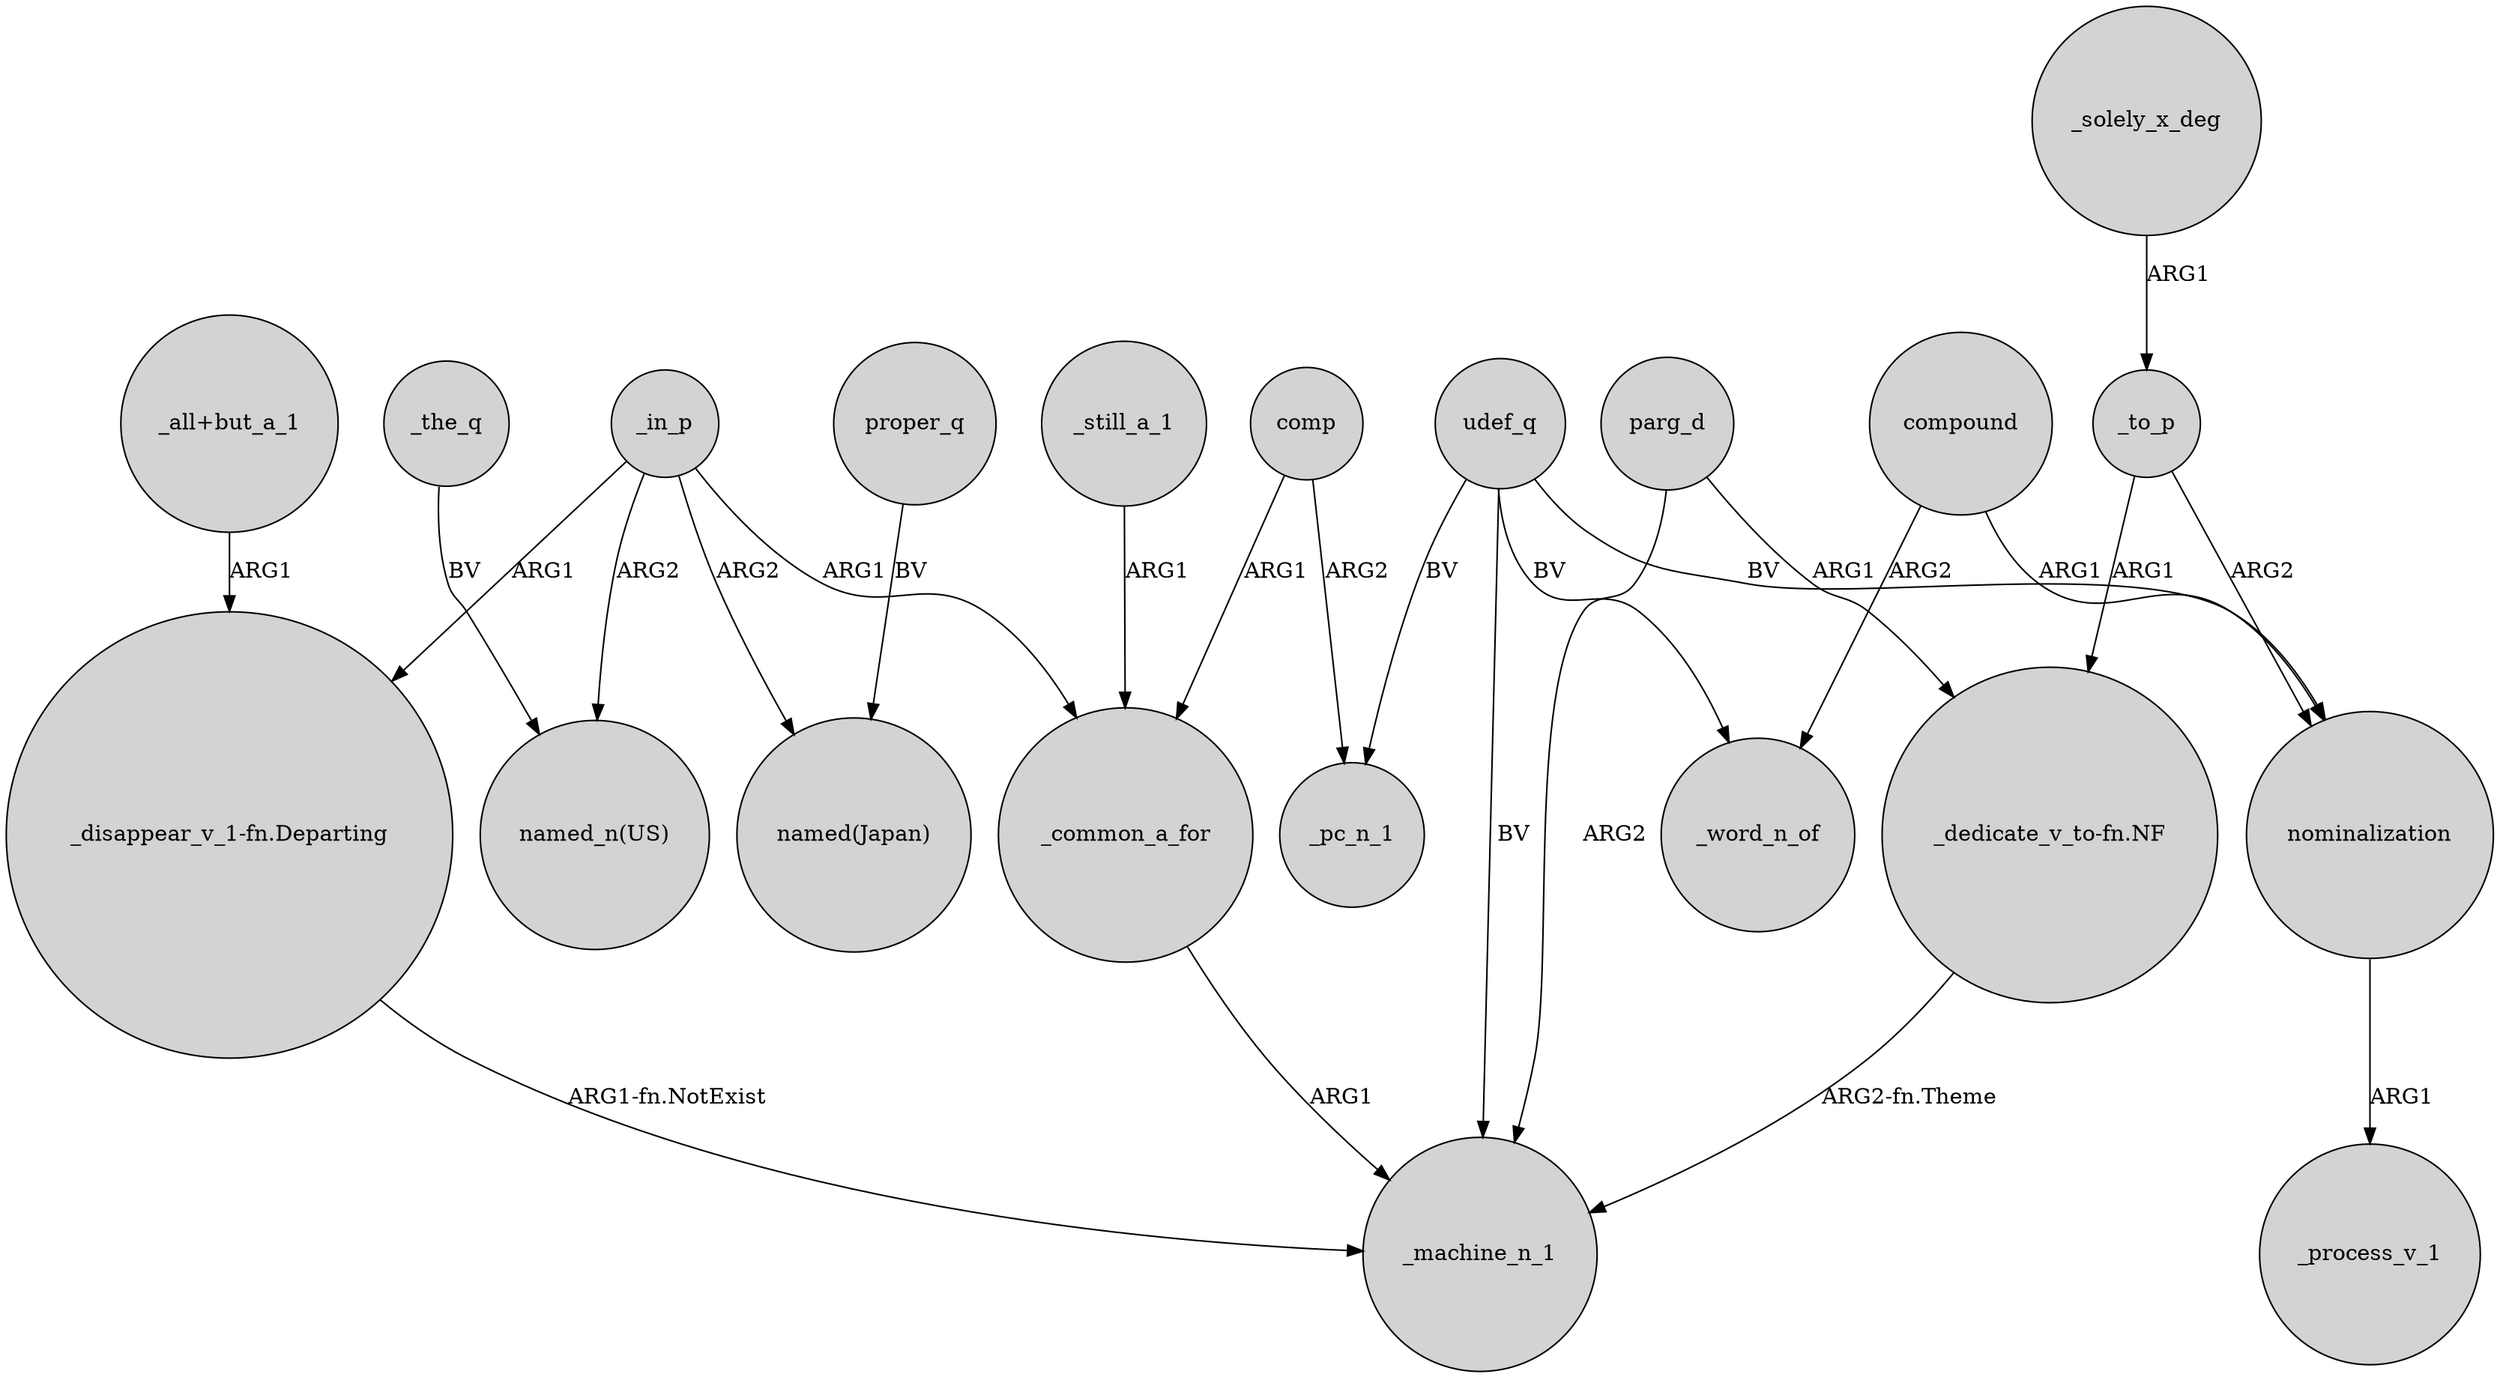 digraph {
	node [shape=circle style=filled]
	udef_q -> _machine_n_1 [label=BV]
	compound -> _word_n_of [label=ARG2]
	_still_a_1 -> _common_a_for [label=ARG1]
	nominalization -> _process_v_1 [label=ARG1]
	_to_p -> "_dedicate_v_to-fn.NF" [label=ARG1]
	comp -> _common_a_for [label=ARG1]
	udef_q -> _pc_n_1 [label=BV]
	udef_q -> _word_n_of [label=BV]
	_in_p -> "named_n(US)" [label=ARG2]
	proper_q -> "named(Japan)" [label=BV]
	_in_p -> "_disappear_v_1-fn.Departing" [label=ARG1]
	comp -> _pc_n_1 [label=ARG2]
	_the_q -> "named_n(US)" [label=BV]
	"_disappear_v_1-fn.Departing" -> _machine_n_1 [label="ARG1-fn.NotExist"]
	_solely_x_deg -> _to_p [label=ARG1]
	_to_p -> nominalization [label=ARG2]
	"_dedicate_v_to-fn.NF" -> _machine_n_1 [label="ARG2-fn.Theme"]
	"_all+but_a_1" -> "_disappear_v_1-fn.Departing" [label=ARG1]
	parg_d -> _machine_n_1 [label=ARG2]
	parg_d -> "_dedicate_v_to-fn.NF" [label=ARG1]
	_in_p -> _common_a_for [label=ARG1]
	udef_q -> nominalization [label=BV]
	_common_a_for -> _machine_n_1 [label=ARG1]
	_in_p -> "named(Japan)" [label=ARG2]
	compound -> nominalization [label=ARG1]
}

